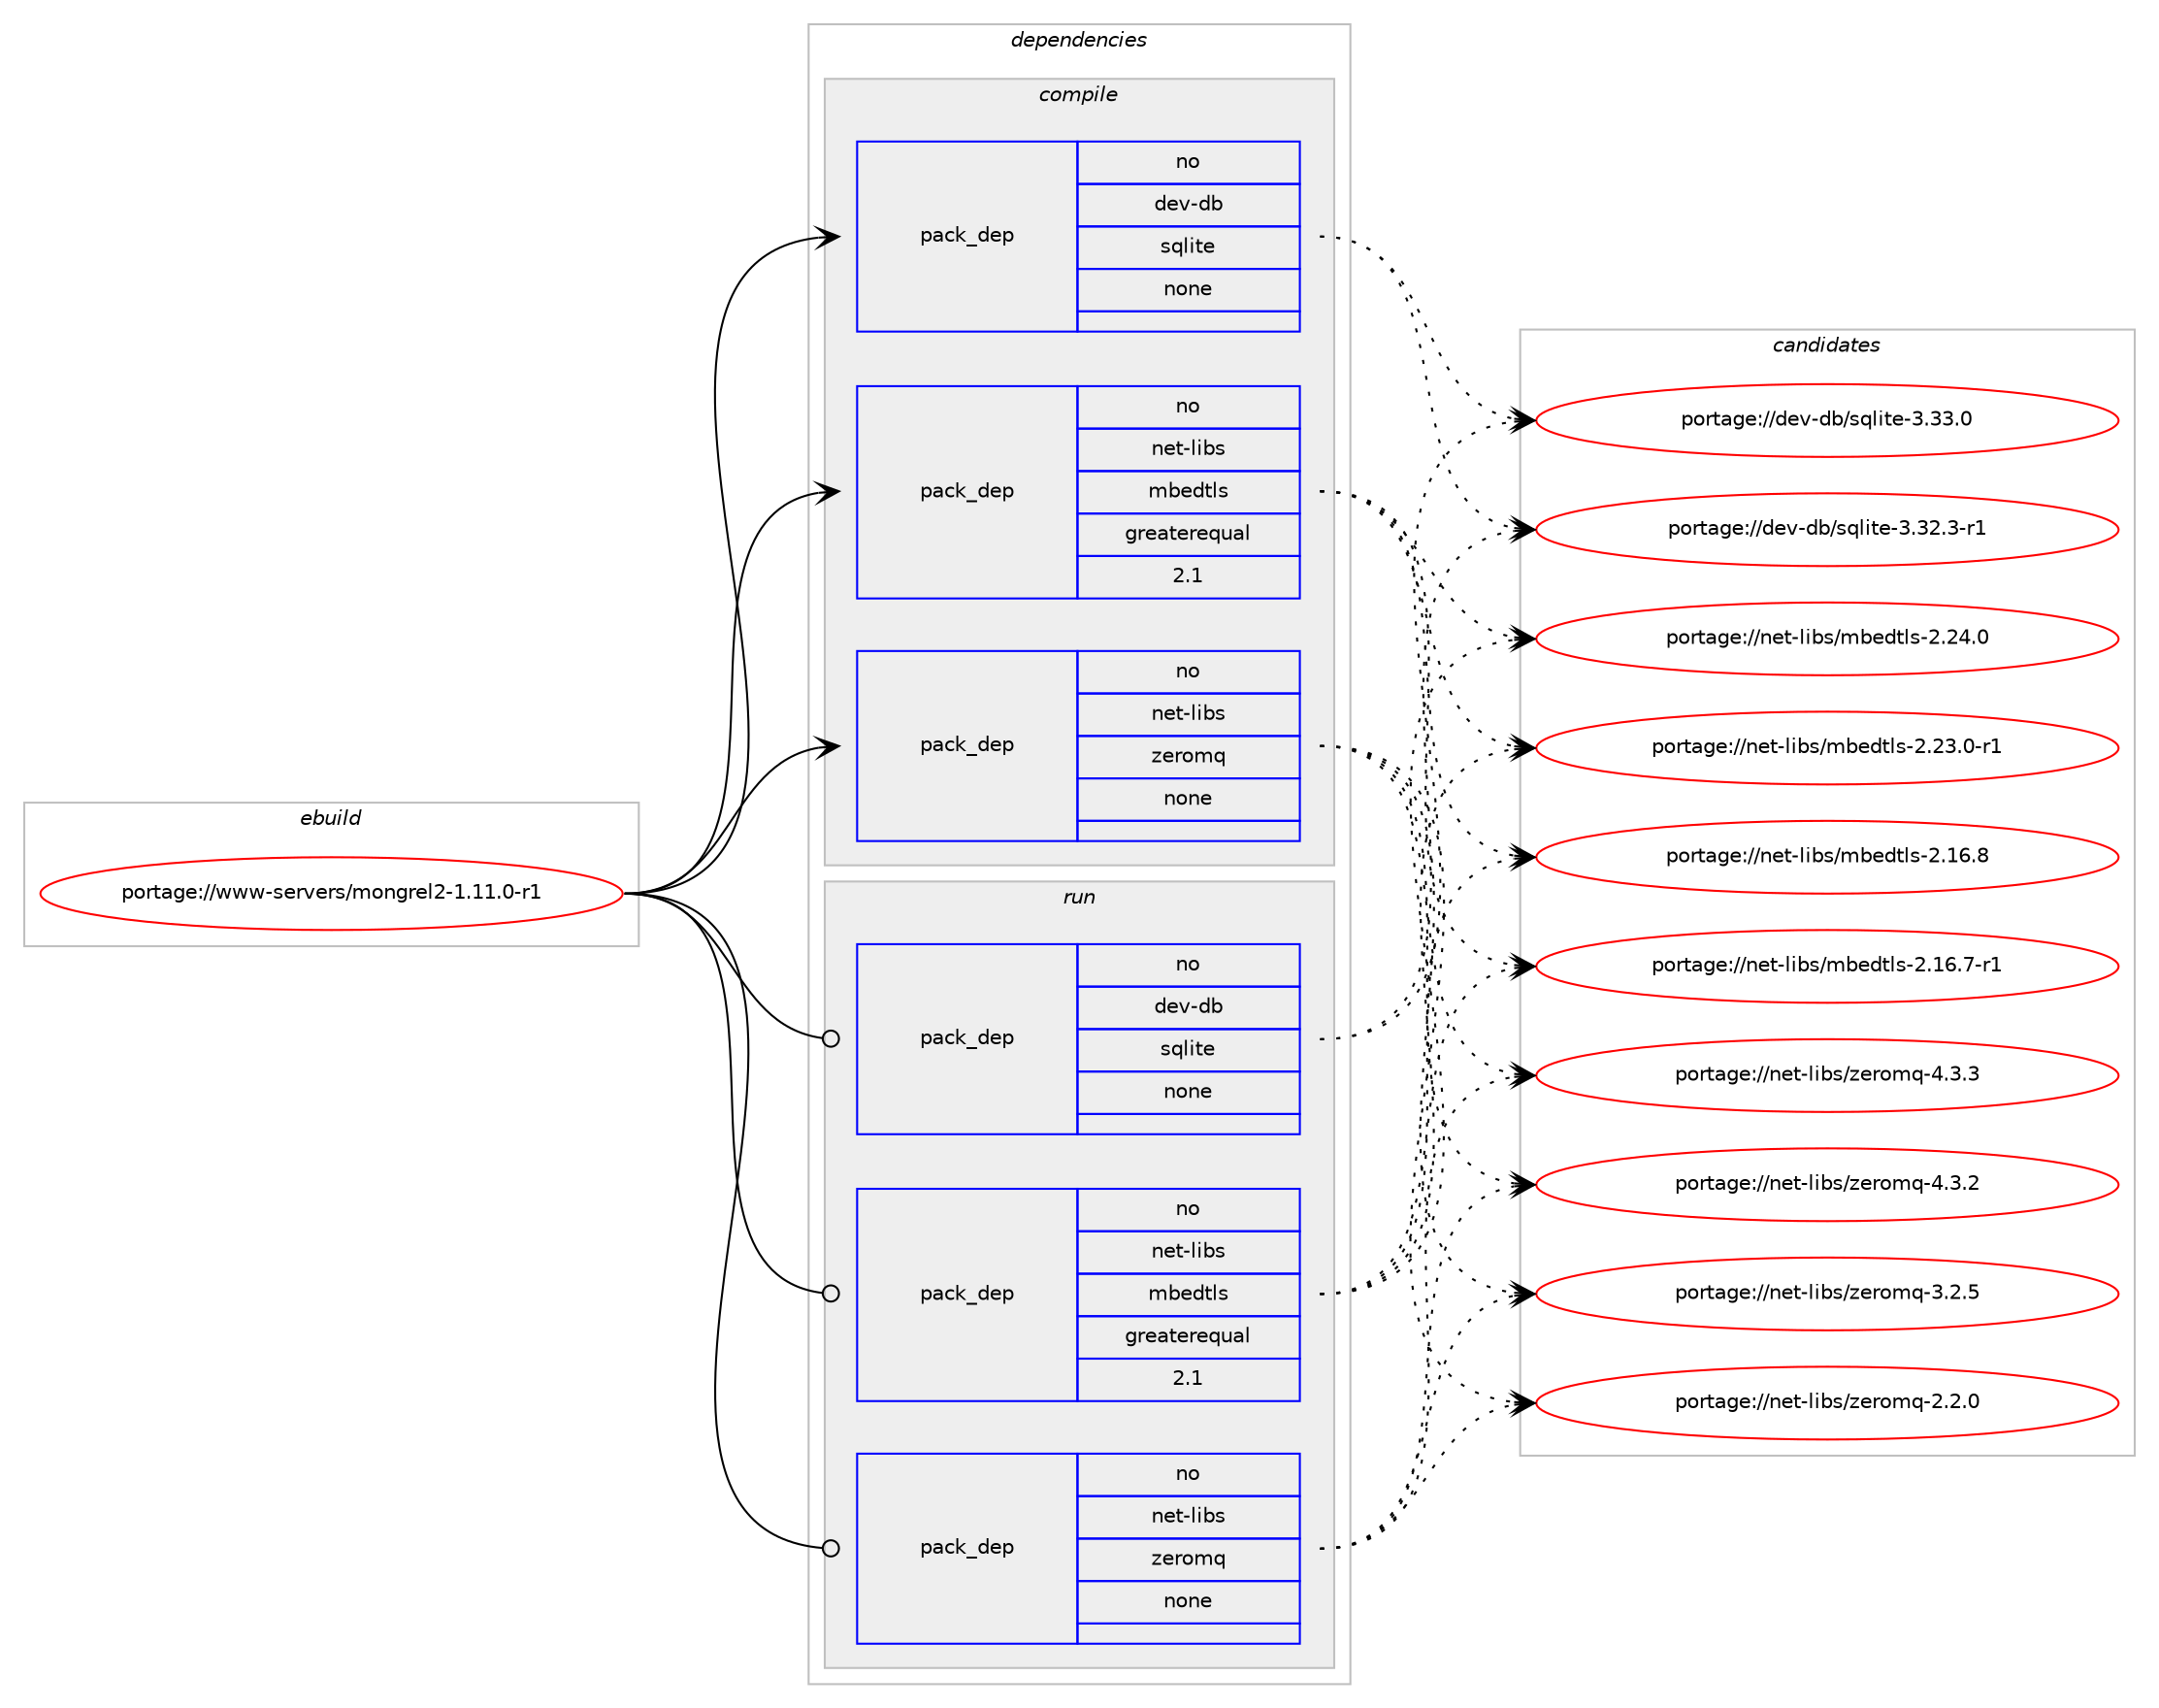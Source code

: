 digraph prolog {

# *************
# Graph options
# *************

newrank=true;
concentrate=true;
compound=true;
graph [rankdir=LR,fontname=Helvetica,fontsize=10,ranksep=1.5];#, ranksep=2.5, nodesep=0.2];
edge  [arrowhead=vee];
node  [fontname=Helvetica,fontsize=10];

# **********
# The ebuild
# **********

subgraph cluster_leftcol {
color=gray;
rank=same;
label=<<i>ebuild</i>>;
id [label="portage://www-servers/mongrel2-1.11.0-r1", color=red, width=4, href="../www-servers/mongrel2-1.11.0-r1.svg"];
}

# ****************
# The dependencies
# ****************

subgraph cluster_midcol {
color=gray;
label=<<i>dependencies</i>>;
subgraph cluster_compile {
fillcolor="#eeeeee";
style=filled;
label=<<i>compile</i>>;
subgraph pack1101 {
dependency1172 [label=<<TABLE BORDER="0" CELLBORDER="1" CELLSPACING="0" CELLPADDING="4" WIDTH="220"><TR><TD ROWSPAN="6" CELLPADDING="30">pack_dep</TD></TR><TR><TD WIDTH="110">no</TD></TR><TR><TD>dev-db</TD></TR><TR><TD>sqlite</TD></TR><TR><TD>none</TD></TR><TR><TD></TD></TR></TABLE>>, shape=none, color=blue];
}
id:e -> dependency1172:w [weight=20,style="solid",arrowhead="vee"];
subgraph pack1102 {
dependency1173 [label=<<TABLE BORDER="0" CELLBORDER="1" CELLSPACING="0" CELLPADDING="4" WIDTH="220"><TR><TD ROWSPAN="6" CELLPADDING="30">pack_dep</TD></TR><TR><TD WIDTH="110">no</TD></TR><TR><TD>net-libs</TD></TR><TR><TD>mbedtls</TD></TR><TR><TD>greaterequal</TD></TR><TR><TD>2.1</TD></TR></TABLE>>, shape=none, color=blue];
}
id:e -> dependency1173:w [weight=20,style="solid",arrowhead="vee"];
subgraph pack1103 {
dependency1174 [label=<<TABLE BORDER="0" CELLBORDER="1" CELLSPACING="0" CELLPADDING="4" WIDTH="220"><TR><TD ROWSPAN="6" CELLPADDING="30">pack_dep</TD></TR><TR><TD WIDTH="110">no</TD></TR><TR><TD>net-libs</TD></TR><TR><TD>zeromq</TD></TR><TR><TD>none</TD></TR><TR><TD></TD></TR></TABLE>>, shape=none, color=blue];
}
id:e -> dependency1174:w [weight=20,style="solid",arrowhead="vee"];
}
subgraph cluster_compileandrun {
fillcolor="#eeeeee";
style=filled;
label=<<i>compile and run</i>>;
}
subgraph cluster_run {
fillcolor="#eeeeee";
style=filled;
label=<<i>run</i>>;
subgraph pack1104 {
dependency1175 [label=<<TABLE BORDER="0" CELLBORDER="1" CELLSPACING="0" CELLPADDING="4" WIDTH="220"><TR><TD ROWSPAN="6" CELLPADDING="30">pack_dep</TD></TR><TR><TD WIDTH="110">no</TD></TR><TR><TD>dev-db</TD></TR><TR><TD>sqlite</TD></TR><TR><TD>none</TD></TR><TR><TD></TD></TR></TABLE>>, shape=none, color=blue];
}
id:e -> dependency1175:w [weight=20,style="solid",arrowhead="odot"];
subgraph pack1105 {
dependency1176 [label=<<TABLE BORDER="0" CELLBORDER="1" CELLSPACING="0" CELLPADDING="4" WIDTH="220"><TR><TD ROWSPAN="6" CELLPADDING="30">pack_dep</TD></TR><TR><TD WIDTH="110">no</TD></TR><TR><TD>net-libs</TD></TR><TR><TD>mbedtls</TD></TR><TR><TD>greaterequal</TD></TR><TR><TD>2.1</TD></TR></TABLE>>, shape=none, color=blue];
}
id:e -> dependency1176:w [weight=20,style="solid",arrowhead="odot"];
subgraph pack1106 {
dependency1177 [label=<<TABLE BORDER="0" CELLBORDER="1" CELLSPACING="0" CELLPADDING="4" WIDTH="220"><TR><TD ROWSPAN="6" CELLPADDING="30">pack_dep</TD></TR><TR><TD WIDTH="110">no</TD></TR><TR><TD>net-libs</TD></TR><TR><TD>zeromq</TD></TR><TR><TD>none</TD></TR><TR><TD></TD></TR></TABLE>>, shape=none, color=blue];
}
id:e -> dependency1177:w [weight=20,style="solid",arrowhead="odot"];
}
}

# **************
# The candidates
# **************

subgraph cluster_choices {
rank=same;
color=gray;
label=<<i>candidates</i>>;

subgraph choice1101 {
color=black;
nodesep=1;
choice10010111845100984711511310810511610145514651514648 [label="portage://dev-db/sqlite-3.33.0", color=red, width=4,href="../dev-db/sqlite-3.33.0.svg"];
choice100101118451009847115113108105116101455146515046514511449 [label="portage://dev-db/sqlite-3.32.3-r1", color=red, width=4,href="../dev-db/sqlite-3.32.3-r1.svg"];
dependency1172:e -> choice10010111845100984711511310810511610145514651514648:w [style=dotted,weight="100"];
dependency1172:e -> choice100101118451009847115113108105116101455146515046514511449:w [style=dotted,weight="100"];
}
subgraph choice1102 {
color=black;
nodesep=1;
choice1101011164510810598115471099810110011610811545504650524648 [label="portage://net-libs/mbedtls-2.24.0", color=red, width=4,href="../net-libs/mbedtls-2.24.0.svg"];
choice11010111645108105981154710998101100116108115455046505146484511449 [label="portage://net-libs/mbedtls-2.23.0-r1", color=red, width=4,href="../net-libs/mbedtls-2.23.0-r1.svg"];
choice1101011164510810598115471099810110011610811545504649544656 [label="portage://net-libs/mbedtls-2.16.8", color=red, width=4,href="../net-libs/mbedtls-2.16.8.svg"];
choice11010111645108105981154710998101100116108115455046495446554511449 [label="portage://net-libs/mbedtls-2.16.7-r1", color=red, width=4,href="../net-libs/mbedtls-2.16.7-r1.svg"];
dependency1173:e -> choice1101011164510810598115471099810110011610811545504650524648:w [style=dotted,weight="100"];
dependency1173:e -> choice11010111645108105981154710998101100116108115455046505146484511449:w [style=dotted,weight="100"];
dependency1173:e -> choice1101011164510810598115471099810110011610811545504649544656:w [style=dotted,weight="100"];
dependency1173:e -> choice11010111645108105981154710998101100116108115455046495446554511449:w [style=dotted,weight="100"];
}
subgraph choice1103 {
color=black;
nodesep=1;
choice110101116451081059811547122101114111109113455246514651 [label="portage://net-libs/zeromq-4.3.3", color=red, width=4,href="../net-libs/zeromq-4.3.3.svg"];
choice110101116451081059811547122101114111109113455246514650 [label="portage://net-libs/zeromq-4.3.2", color=red, width=4,href="../net-libs/zeromq-4.3.2.svg"];
choice110101116451081059811547122101114111109113455146504653 [label="portage://net-libs/zeromq-3.2.5", color=red, width=4,href="../net-libs/zeromq-3.2.5.svg"];
choice110101116451081059811547122101114111109113455046504648 [label="portage://net-libs/zeromq-2.2.0", color=red, width=4,href="../net-libs/zeromq-2.2.0.svg"];
dependency1174:e -> choice110101116451081059811547122101114111109113455246514651:w [style=dotted,weight="100"];
dependency1174:e -> choice110101116451081059811547122101114111109113455246514650:w [style=dotted,weight="100"];
dependency1174:e -> choice110101116451081059811547122101114111109113455146504653:w [style=dotted,weight="100"];
dependency1174:e -> choice110101116451081059811547122101114111109113455046504648:w [style=dotted,weight="100"];
}
subgraph choice1104 {
color=black;
nodesep=1;
choice10010111845100984711511310810511610145514651514648 [label="portage://dev-db/sqlite-3.33.0", color=red, width=4,href="../dev-db/sqlite-3.33.0.svg"];
choice100101118451009847115113108105116101455146515046514511449 [label="portage://dev-db/sqlite-3.32.3-r1", color=red, width=4,href="../dev-db/sqlite-3.32.3-r1.svg"];
dependency1175:e -> choice10010111845100984711511310810511610145514651514648:w [style=dotted,weight="100"];
dependency1175:e -> choice100101118451009847115113108105116101455146515046514511449:w [style=dotted,weight="100"];
}
subgraph choice1105 {
color=black;
nodesep=1;
choice1101011164510810598115471099810110011610811545504650524648 [label="portage://net-libs/mbedtls-2.24.0", color=red, width=4,href="../net-libs/mbedtls-2.24.0.svg"];
choice11010111645108105981154710998101100116108115455046505146484511449 [label="portage://net-libs/mbedtls-2.23.0-r1", color=red, width=4,href="../net-libs/mbedtls-2.23.0-r1.svg"];
choice1101011164510810598115471099810110011610811545504649544656 [label="portage://net-libs/mbedtls-2.16.8", color=red, width=4,href="../net-libs/mbedtls-2.16.8.svg"];
choice11010111645108105981154710998101100116108115455046495446554511449 [label="portage://net-libs/mbedtls-2.16.7-r1", color=red, width=4,href="../net-libs/mbedtls-2.16.7-r1.svg"];
dependency1176:e -> choice1101011164510810598115471099810110011610811545504650524648:w [style=dotted,weight="100"];
dependency1176:e -> choice11010111645108105981154710998101100116108115455046505146484511449:w [style=dotted,weight="100"];
dependency1176:e -> choice1101011164510810598115471099810110011610811545504649544656:w [style=dotted,weight="100"];
dependency1176:e -> choice11010111645108105981154710998101100116108115455046495446554511449:w [style=dotted,weight="100"];
}
subgraph choice1106 {
color=black;
nodesep=1;
choice110101116451081059811547122101114111109113455246514651 [label="portage://net-libs/zeromq-4.3.3", color=red, width=4,href="../net-libs/zeromq-4.3.3.svg"];
choice110101116451081059811547122101114111109113455246514650 [label="portage://net-libs/zeromq-4.3.2", color=red, width=4,href="../net-libs/zeromq-4.3.2.svg"];
choice110101116451081059811547122101114111109113455146504653 [label="portage://net-libs/zeromq-3.2.5", color=red, width=4,href="../net-libs/zeromq-3.2.5.svg"];
choice110101116451081059811547122101114111109113455046504648 [label="portage://net-libs/zeromq-2.2.0", color=red, width=4,href="../net-libs/zeromq-2.2.0.svg"];
dependency1177:e -> choice110101116451081059811547122101114111109113455246514651:w [style=dotted,weight="100"];
dependency1177:e -> choice110101116451081059811547122101114111109113455246514650:w [style=dotted,weight="100"];
dependency1177:e -> choice110101116451081059811547122101114111109113455146504653:w [style=dotted,weight="100"];
dependency1177:e -> choice110101116451081059811547122101114111109113455046504648:w [style=dotted,weight="100"];
}
}

}
